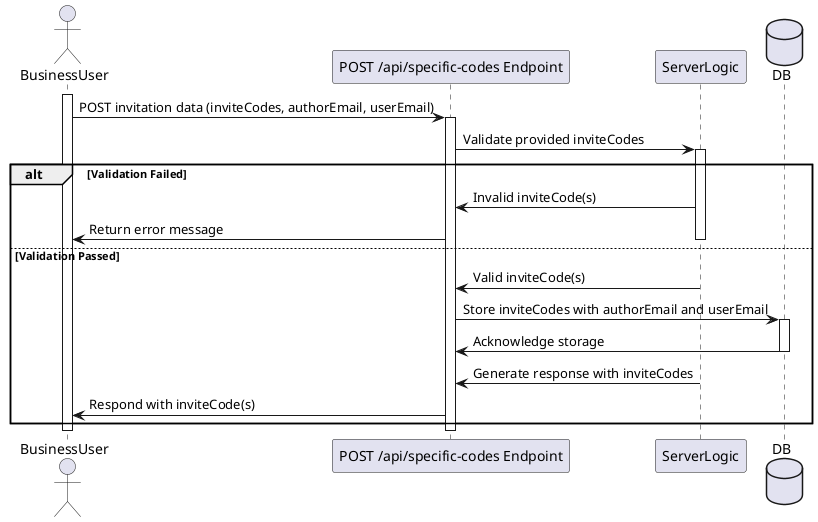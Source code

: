 @startuml
actor BusinessUser
participant "POST /api/specific-codes Endpoint" as Endpoint
participant ServerLogic
database DB

activate BusinessUser
BusinessUser -> Endpoint : POST invitation data (inviteCodes, authorEmail, userEmail)
activate Endpoint

Endpoint -> ServerLogic : Validate provided inviteCodes
activate ServerLogic

alt Validation Failed
    ServerLogic -> Endpoint : Invalid inviteCode(s)
    Endpoint -> BusinessUser : Return error message
    deactivate ServerLogic
else Validation Passed
    ServerLogic -> Endpoint : Valid inviteCode(s)
    Endpoint -> DB: Store inviteCodes with authorEmail and userEmail
    activate DB
    DB -> Endpoint : Acknowledge storage
    deactivate DB
    ServerLogic -> Endpoint : Generate response with inviteCodes
    Endpoint -> BusinessUser : Respond with inviteCode(s)
    deactivate ServerLogic
end

deactivate Endpoint
deactivate BusinessUser
@enduml